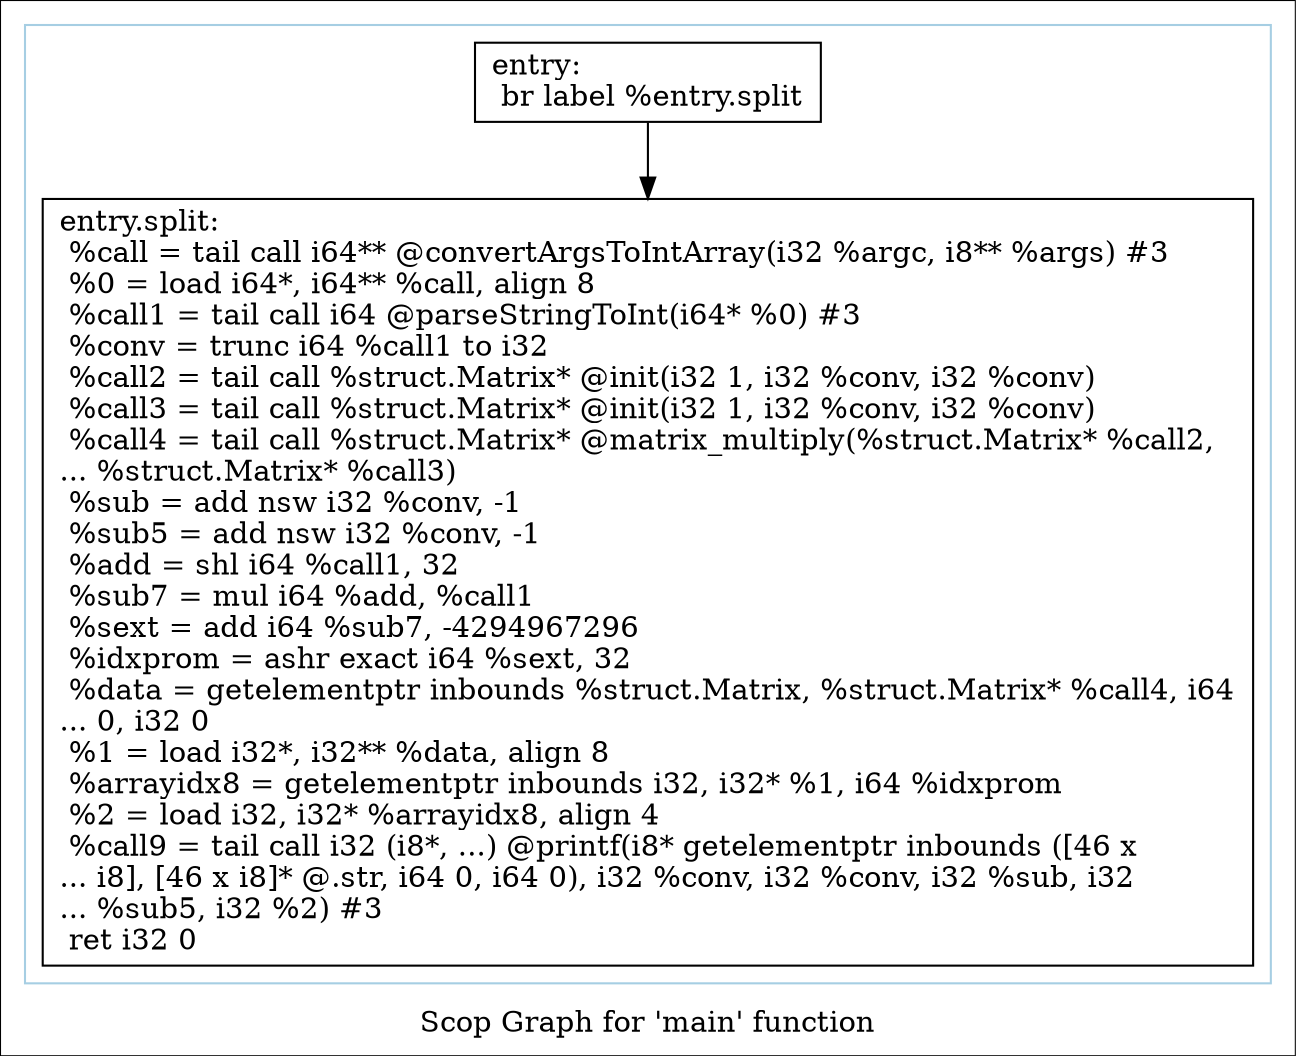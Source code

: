 digraph "Scop Graph for 'main' function" {
	label="Scop Graph for 'main' function";

	Node0x504d100 [shape=record,label="{entry:\l  br label %entry.split\l}"];
	Node0x504d100 -> Node0x506b9b0;
	Node0x506b9b0 [shape=record,label="{entry.split:                                      \l  %call = tail call i64** @convertArgsToIntArray(i32 %argc, i8** %args) #3\l  %0 = load i64*, i64** %call, align 8\l  %call1 = tail call i64 @parseStringToInt(i64* %0) #3\l  %conv = trunc i64 %call1 to i32\l  %call2 = tail call %struct.Matrix* @init(i32 1, i32 %conv, i32 %conv)\l  %call3 = tail call %struct.Matrix* @init(i32 1, i32 %conv, i32 %conv)\l  %call4 = tail call %struct.Matrix* @matrix_multiply(%struct.Matrix* %call2,\l... %struct.Matrix* %call3)\l  %sub = add nsw i32 %conv, -1\l  %sub5 = add nsw i32 %conv, -1\l  %add = shl i64 %call1, 32\l  %sub7 = mul i64 %add, %call1\l  %sext = add i64 %sub7, -4294967296\l  %idxprom = ashr exact i64 %sext, 32\l  %data = getelementptr inbounds %struct.Matrix, %struct.Matrix* %call4, i64\l... 0, i32 0\l  %1 = load i32*, i32** %data, align 8\l  %arrayidx8 = getelementptr inbounds i32, i32* %1, i64 %idxprom\l  %2 = load i32, i32* %arrayidx8, align 4\l  %call9 = tail call i32 (i8*, ...) @printf(i8* getelementptr inbounds ([46 x\l... i8], [46 x i8]* @.str, i64 0, i64 0), i32 %conv, i32 %conv, i32 %sub, i32\l... %sub5, i32 %2) #3\l  ret i32 0\l}"];
	colorscheme = "paired12"
        subgraph cluster_0x506b930 {
          label = "";
          style = solid;
          color = 1
          Node0x504d100;
          Node0x506b9b0;
        }
}
